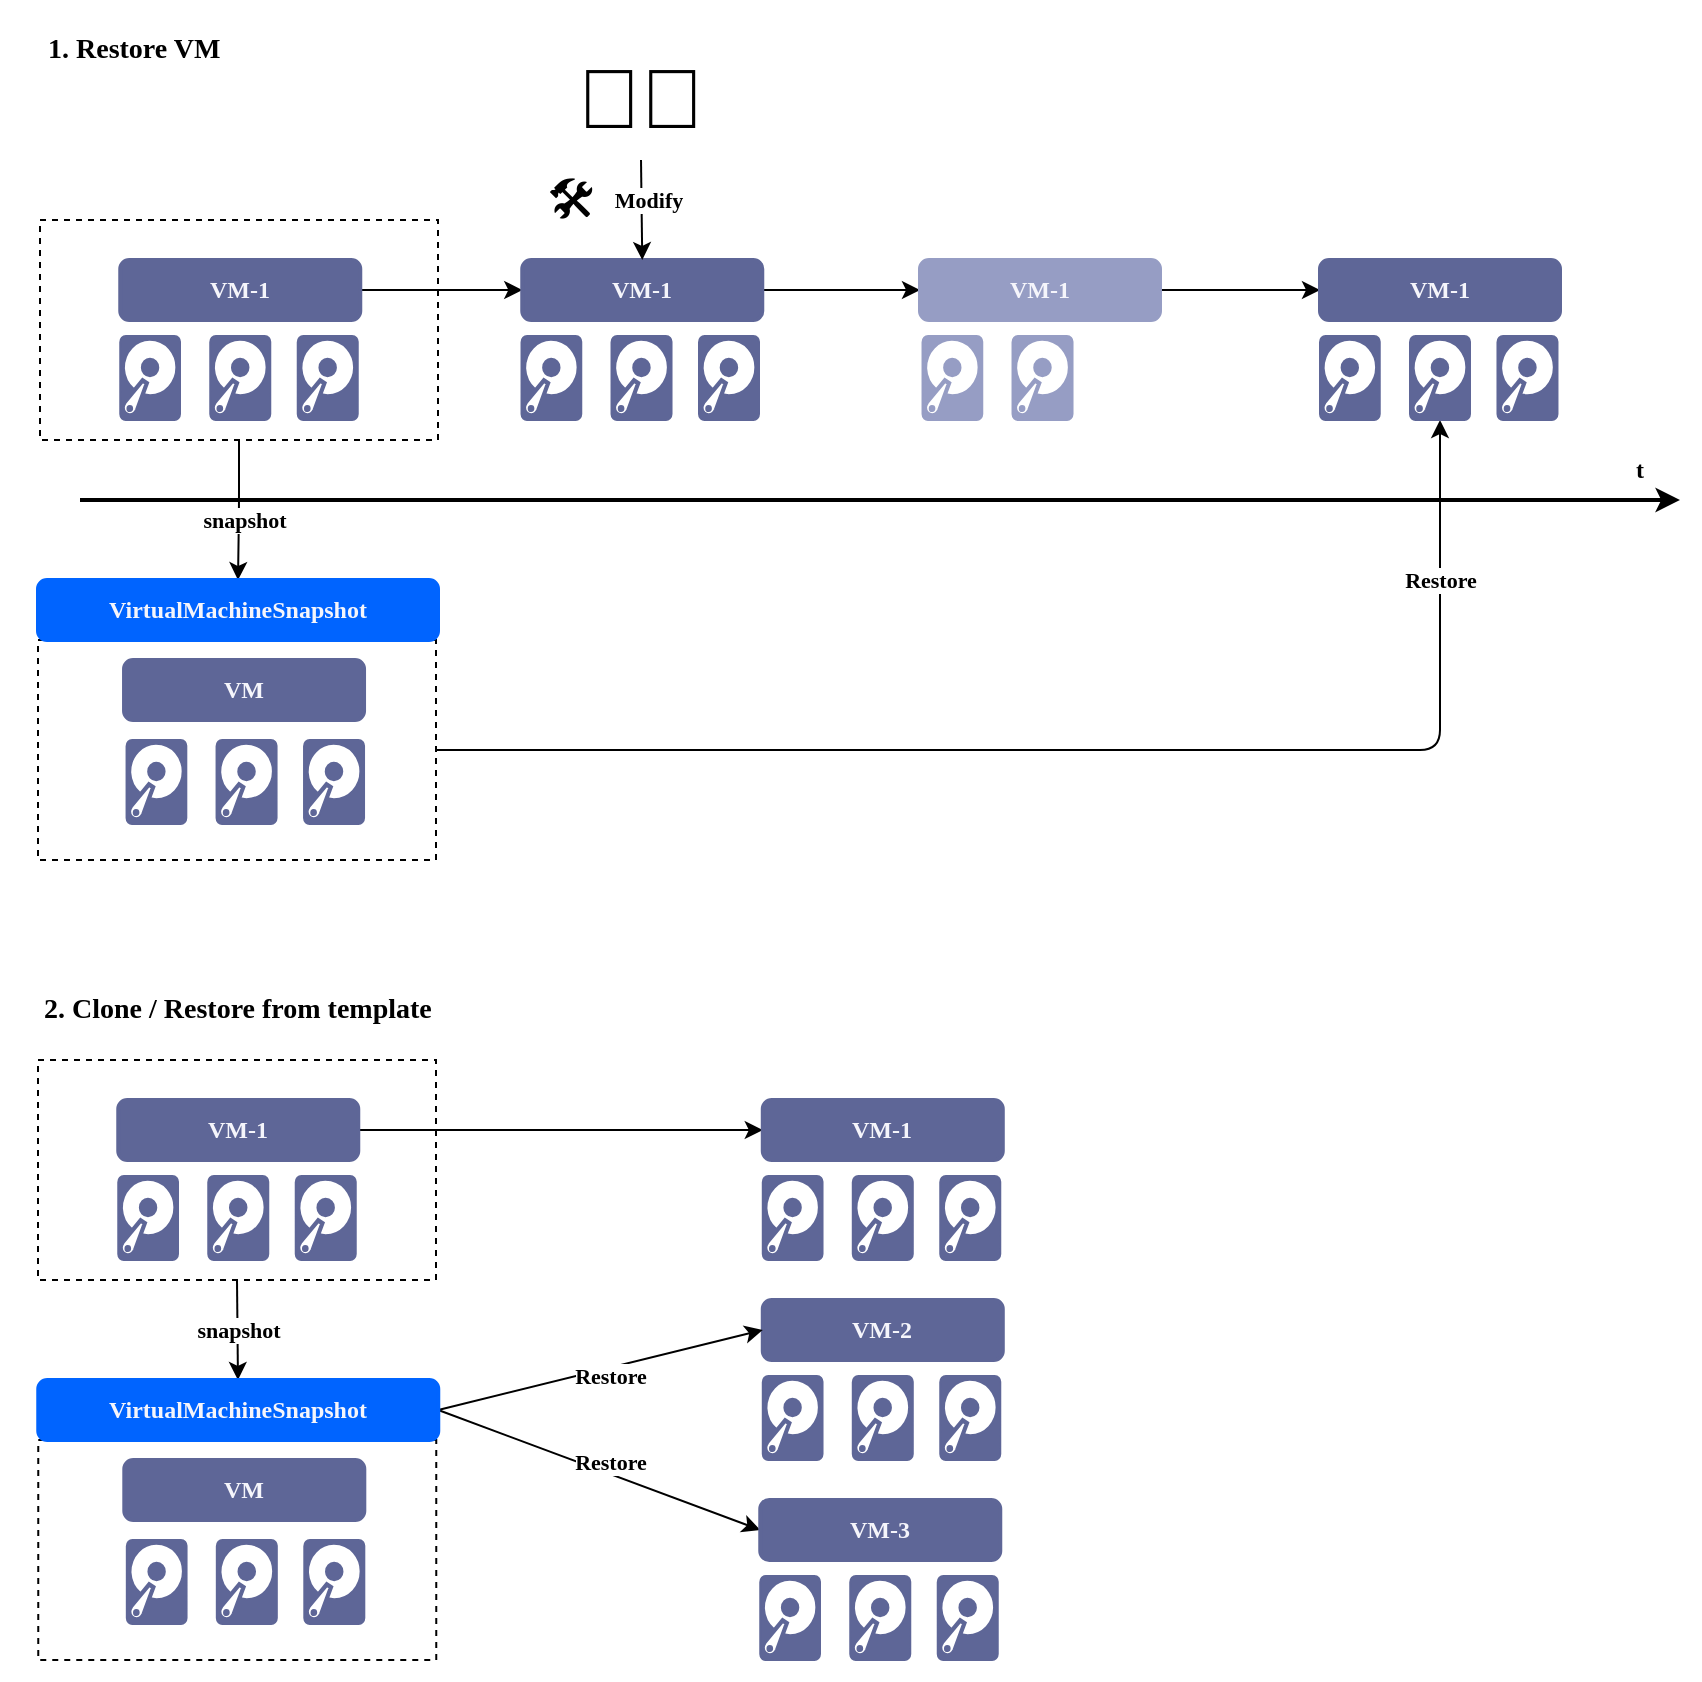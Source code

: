 <mxfile>
    <diagram id="6EXt89o7fHejoy0miyVt" name="Page-1">
        <mxGraphModel dx="1941" dy="951" grid="1" gridSize="10" guides="1" tooltips="1" connect="1" arrows="1" fold="1" page="1" pageScale="1" pageWidth="850" pageHeight="1100" math="0" shadow="0">
            <root>
                <mxCell id="0"/>
                <mxCell id="1" parent="0"/>
                <mxCell id="333" value="" style="rounded=0;whiteSpace=wrap;html=1;dashed=1;fontFamily=JetBrains Mono;fontSource=https%3A%2F%2Ffonts.googleapis.com%2Fcss%3Ffamily%3DJetBrains%2BMono;fontSize=14;strokeColor=none;" parent="1" vertex="1">
                    <mxGeometry x="-20" y="30" width="850" height="840" as="geometry"/>
                </mxCell>
                <mxCell id="260" style="edgeStyle=orthogonalEdgeStyle;html=1;exitX=0.5;exitY=1;exitDx=0;exitDy=0;entryX=0.5;entryY=0;entryDx=0;entryDy=0;strokeWidth=1;fontFamily=JetBrains Mono;fontSource=https%3A%2F%2Ffonts.googleapis.com%2Fcss%3Ffamily%3DJetBrains%2BMono;fontSize=24;" parent="1" source="259" target="183" edge="1">
                    <mxGeometry relative="1" as="geometry"/>
                </mxCell>
                <mxCell id="261" value="snapshot" style="edgeLabel;html=1;align=center;verticalAlign=middle;resizable=0;points=[];fontSize=11;fontFamily=JetBrains Mono;fontStyle=1" parent="260" vertex="1" connectable="0">
                    <mxGeometry x="-0.154" y="1" relative="1" as="geometry">
                        <mxPoint x="1" y="10" as="offset"/>
                    </mxGeometry>
                </mxCell>
                <mxCell id="259" value="" style="rounded=0;whiteSpace=wrap;html=1;fontFamily=JetBrains Mono;fontSource=https%3A%2F%2Ffonts.googleapis.com%2Fcss%3Ffamily%3DJetBrains%2BMono;dashed=1;fontStyle=1" parent="1" vertex="1">
                    <mxGeometry y="140" width="199" height="110" as="geometry"/>
                </mxCell>
                <mxCell id="210" style="edgeStyle=orthogonalEdgeStyle;html=1;exitX=1;exitY=0.5;exitDx=0;exitDy=0;fontFamily=JetBrains Mono;fontSource=https%3A%2F%2Ffonts.googleapis.com%2Fcss%3Ffamily%3DJetBrains%2BMono;fontStyle=1" parent="1" source="188" target="257" edge="1">
                    <mxGeometry relative="1" as="geometry">
                        <mxPoint x="700" y="270" as="targetPoint"/>
                    </mxGeometry>
                </mxCell>
                <mxCell id="212" value="Restore" style="edgeLabel;html=1;align=center;verticalAlign=middle;resizable=0;points=[];fontFamily=JetBrains Mono;fontStyle=1" parent="210" vertex="1" connectable="0">
                    <mxGeometry x="-0.191" relative="1" as="geometry">
                        <mxPoint x="232" y="-85" as="offset"/>
                    </mxGeometry>
                </mxCell>
                <mxCell id="188" value="" style="rounded=0;whiteSpace=wrap;html=1;fontFamily=JetBrains Mono;fontSource=https%3A%2F%2Ffonts.googleapis.com%2Fcss%3Ffamily%3DJetBrains%2BMono;dashed=1;fontStyle=1" parent="1" vertex="1">
                    <mxGeometry x="-1.0" y="350" width="199" height="110" as="geometry"/>
                </mxCell>
                <mxCell id="214" style="edgeStyle=none;html=1;exitX=1;exitY=0.5;exitDx=0;exitDy=0;fontFamily=JetBrains Mono;fontSource=https%3A%2F%2Ffonts.googleapis.com%2Fcss%3Ffamily%3DJetBrains%2BMono;fontStyle=1" parent="1" source="162" target="189" edge="1">
                    <mxGeometry relative="1" as="geometry"/>
                </mxCell>
                <mxCell id="162" value="VM-1" style="rounded=1;whiteSpace=wrap;html=1;strokeColor=#5e6697;strokeWidth=2;fontFamily=JetBrains Mono;fontSource=https%3A%2F%2Ffonts.googleapis.com%2Fcss%3Ffamily%3DJetBrains%2BMono;fontSize=12;fillColor=#5e6697;fontStyle=1;fontColor=#f5f5fb;" parent="1" vertex="1">
                    <mxGeometry x="40.13" y="160" width="120" height="30" as="geometry"/>
                </mxCell>
                <mxCell id="179" value="" style="endArrow=classic;html=1;fontStyle=1;strokeWidth=2;" parent="1" edge="1">
                    <mxGeometry width="50" height="50" relative="1" as="geometry">
                        <mxPoint x="20" y="280" as="sourcePoint"/>
                        <mxPoint x="820" y="280" as="targetPoint"/>
                    </mxGeometry>
                </mxCell>
                <mxCell id="182" value="t" style="text;html=1;strokeColor=none;fillColor=none;align=center;verticalAlign=middle;whiteSpace=wrap;rounded=0;fontFamily=JetBrains Mono;fontSource=https%3A%2F%2Ffonts.googleapis.com%2Fcss%3Ffamily%3DJetBrains%2BMono;fontStyle=1" parent="1" vertex="1">
                    <mxGeometry x="770" y="250" width="60" height="30" as="geometry"/>
                </mxCell>
                <mxCell id="183" value="VirtualMachineSnapshot" style="rounded=1;whiteSpace=wrap;html=1;strokeColor=#0064ff;strokeWidth=2;fontFamily=JetBrains Mono;fontSource=https%3A%2F%2Ffonts.googleapis.com%2Fcss%3Ffamily%3DJetBrains%2BMono;fontSize=12;fontColor=#f5f5fb;fillColor=#0064ff;fontStyle=1" parent="1" vertex="1">
                    <mxGeometry x="-1.0" y="320" width="200" height="30" as="geometry"/>
                </mxCell>
                <mxCell id="185" value="VM" style="rounded=1;whiteSpace=wrap;html=1;strokeColor=#5e6697;strokeWidth=2;fontFamily=JetBrains Mono;fontSource=https%3A%2F%2Ffonts.googleapis.com%2Fcss%3Ffamily%3DJetBrains%2BMono;fontSize=12;fontColor=#f5f5fb;fillColor=#5e6697;fontStyle=1" parent="1" vertex="1">
                    <mxGeometry x="42.02" y="360" width="120" height="30" as="geometry"/>
                </mxCell>
                <mxCell id="215" style="edgeStyle=none;html=1;exitX=1;exitY=0.5;exitDx=0;exitDy=0;entryX=0;entryY=0.5;entryDx=0;entryDy=0;fontFamily=JetBrains Mono;fontSource=https%3A%2F%2Ffonts.googleapis.com%2Fcss%3Ffamily%3DJetBrains%2BMono;fontStyle=1" parent="1" source="189" target="198" edge="1">
                    <mxGeometry relative="1" as="geometry"/>
                </mxCell>
                <mxCell id="189" value="VM-1" style="rounded=1;whiteSpace=wrap;html=1;strokeColor=#5e6697;strokeWidth=2;fontFamily=JetBrains Mono;fontSource=https%3A%2F%2Ffonts.googleapis.com%2Fcss%3Ffamily%3DJetBrains%2BMono;fontSize=12;fillColor=#5e6697;fontStyle=1;fontColor=#f5f5fb;" parent="1" vertex="1">
                    <mxGeometry x="241.13" y="160" width="120" height="30" as="geometry"/>
                </mxCell>
                <mxCell id="193" style="edgeStyle=none;html=1;entryX=0.5;entryY=0;entryDx=0;entryDy=0;fontFamily=JetBrains Mono;fontSource=https%3A%2F%2Ffonts.googleapis.com%2Fcss%3Ffamily%3DJetBrains%2BMono;fontStyle=1" parent="1" source="192" target="189" edge="1">
                    <mxGeometry relative="1" as="geometry"/>
                </mxCell>
                <mxCell id="196" value="Modify" style="edgeLabel;html=1;align=center;verticalAlign=middle;resizable=0;points=[];fontFamily=JetBrains Mono;fontStyle=1" parent="193" vertex="1" connectable="0">
                    <mxGeometry x="-0.209" y="3" relative="1" as="geometry">
                        <mxPoint as="offset"/>
                    </mxGeometry>
                </mxCell>
                <mxCell id="192" value="&lt;font style=&quot;font-size: 42px;&quot;&gt;🧑‍💻&lt;/font&gt;" style="text;html=1;align=center;verticalAlign=middle;resizable=0;points=[];autosize=1;strokeColor=none;fillColor=none;fontStyle=1" parent="1" vertex="1">
                    <mxGeometry x="260.13" y="50" width="80" height="60" as="geometry"/>
                </mxCell>
                <mxCell id="216" style="edgeStyle=none;html=1;exitX=1;exitY=0.5;exitDx=0;exitDy=0;entryX=0;entryY=0.5;entryDx=0;entryDy=0;fontFamily=JetBrains Mono;fontSource=https%3A%2F%2Ffonts.googleapis.com%2Fcss%3Ffamily%3DJetBrains%2BMono;fontStyle=1" parent="1" source="198" target="206" edge="1">
                    <mxGeometry relative="1" as="geometry"/>
                </mxCell>
                <mxCell id="198" value="VM-1" style="rounded=1;whiteSpace=wrap;html=1;strokeColor=#969dc4;strokeWidth=2;fontFamily=JetBrains Mono;fontSource=https%3A%2F%2Ffonts.googleapis.com%2Fcss%3Ffamily%3DJetBrains%2BMono;fontSize=12;fillColor=#969dc4;fontStyle=1;fontColor=#f5f5fb;" parent="1" vertex="1">
                    <mxGeometry x="440" y="160" width="120" height="30" as="geometry"/>
                </mxCell>
                <mxCell id="206" value="VM-1" style="rounded=1;whiteSpace=wrap;html=1;strokeColor=#5e6697;strokeWidth=2;fontFamily=JetBrains Mono;fontSource=https%3A%2F%2Ffonts.googleapis.com%2Fcss%3Ffamily%3DJetBrains%2BMono;fontSize=12;fontColor=#f5f5fb;fillColor=#5e6697;fontStyle=1" parent="1" vertex="1">
                    <mxGeometry x="640" y="160" width="120" height="30" as="geometry"/>
                </mxCell>
                <mxCell id="242" value="🛠️" style="text;html=1;align=center;verticalAlign=middle;resizable=0;points=[];autosize=1;strokeColor=none;fillColor=none;fontFamily=JetBrains Mono;fontSize=24;" parent="1" vertex="1">
                    <mxGeometry x="240" y="110" width="50" height="40" as="geometry"/>
                </mxCell>
                <mxCell id="244" value="" style="sketch=0;pointerEvents=1;shadow=0;dashed=0;html=1;strokeColor=#5e6697;fillColor=#5e6697;labelPosition=center;verticalLabelPosition=bottom;verticalAlign=top;outlineConnect=0;align=center;shape=mxgraph.office.devices.hard_disk;fontFamily=JetBrains Mono;fontSource=https%3A%2F%2Ffonts.googleapis.com%2Fcss%3Ffamily%3DJetBrains%2BMono;fontSize=24;fontColor=#f5f5fb;" parent="1" vertex="1">
                    <mxGeometry x="40.13" y="198" width="29.87" height="42" as="geometry"/>
                </mxCell>
                <mxCell id="245" value="" style="sketch=0;pointerEvents=1;shadow=0;dashed=0;html=1;strokeColor=#5e6697;fillColor=#5e6697;labelPosition=center;verticalLabelPosition=bottom;verticalAlign=top;outlineConnect=0;align=center;shape=mxgraph.office.devices.hard_disk;fontFamily=JetBrains Mono;fontSource=https%3A%2F%2Ffonts.googleapis.com%2Fcss%3Ffamily%3DJetBrains%2BMono;fontSize=24;fontColor=#f5f5fb;" parent="1" vertex="1">
                    <mxGeometry x="85.13" y="198" width="30" height="42" as="geometry"/>
                </mxCell>
                <mxCell id="246" value="" style="sketch=0;pointerEvents=1;shadow=0;dashed=0;html=1;strokeColor=#5e6697;fillColor=#5e6697;labelPosition=center;verticalLabelPosition=bottom;verticalAlign=top;outlineConnect=0;align=center;shape=mxgraph.office.devices.hard_disk;fontFamily=JetBrains Mono;fontSource=https%3A%2F%2Ffonts.googleapis.com%2Fcss%3Ffamily%3DJetBrains%2BMono;fontSize=24;fontColor=#f5f5fb;" parent="1" vertex="1">
                    <mxGeometry x="128.87" y="198" width="30" height="42" as="geometry"/>
                </mxCell>
                <mxCell id="247" value="" style="sketch=0;pointerEvents=1;shadow=0;dashed=0;html=1;strokeColor=#5e6697;fillColor=#5e6697;labelPosition=center;verticalLabelPosition=bottom;verticalAlign=top;outlineConnect=0;align=center;shape=mxgraph.office.devices.hard_disk;fontFamily=JetBrains Mono;fontSource=https%3A%2F%2Ffonts.googleapis.com%2Fcss%3Ffamily%3DJetBrains%2BMono;fontSize=24;fontColor=#f5f5fb;" parent="1" vertex="1">
                    <mxGeometry x="240.76" y="198" width="29.87" height="42" as="geometry"/>
                </mxCell>
                <mxCell id="248" value="" style="sketch=0;pointerEvents=1;shadow=0;dashed=0;html=1;strokeColor=#5e6697;fillColor=#5e6697;labelPosition=center;verticalLabelPosition=bottom;verticalAlign=top;outlineConnect=0;align=center;shape=mxgraph.office.devices.hard_disk;fontFamily=JetBrains Mono;fontSource=https%3A%2F%2Ffonts.googleapis.com%2Fcss%3Ffamily%3DJetBrains%2BMono;fontSize=24;fontColor=#f5f5fb;" parent="1" vertex="1">
                    <mxGeometry x="285.76" y="198" width="30" height="42" as="geometry"/>
                </mxCell>
                <mxCell id="249" value="" style="sketch=0;pointerEvents=1;shadow=0;dashed=0;html=1;strokeColor=#5e6697;fillColor=#5e6697;labelPosition=center;verticalLabelPosition=bottom;verticalAlign=top;outlineConnect=0;align=center;shape=mxgraph.office.devices.hard_disk;fontFamily=JetBrains Mono;fontSource=https%3A%2F%2Ffonts.googleapis.com%2Fcss%3Ffamily%3DJetBrains%2BMono;fontSize=24;fontColor=#f5f5fb;" parent="1" vertex="1">
                    <mxGeometry x="329.5" y="198" width="30" height="42" as="geometry"/>
                </mxCell>
                <mxCell id="250" value="" style="sketch=0;pointerEvents=1;shadow=0;dashed=0;html=1;strokeColor=#5e6697;fillColor=#5e6697;labelPosition=center;verticalLabelPosition=bottom;verticalAlign=top;outlineConnect=0;align=center;shape=mxgraph.office.devices.hard_disk;fontFamily=JetBrains Mono;fontSource=https%3A%2F%2Ffonts.googleapis.com%2Fcss%3Ffamily%3DJetBrains%2BMono;fontSize=24;fontColor=#f5f5fb;" parent="1" vertex="1">
                    <mxGeometry x="43.28" y="400" width="29.87" height="42" as="geometry"/>
                </mxCell>
                <mxCell id="251" value="" style="sketch=0;pointerEvents=1;shadow=0;dashed=0;html=1;strokeColor=#5e6697;fillColor=#5e6697;labelPosition=center;verticalLabelPosition=bottom;verticalAlign=top;outlineConnect=0;align=center;shape=mxgraph.office.devices.hard_disk;fontFamily=JetBrains Mono;fontSource=https%3A%2F%2Ffonts.googleapis.com%2Fcss%3Ffamily%3DJetBrains%2BMono;fontSize=24;fontColor=#f5f5fb;" parent="1" vertex="1">
                    <mxGeometry x="88.28" y="400" width="30" height="42" as="geometry"/>
                </mxCell>
                <mxCell id="252" value="" style="sketch=0;pointerEvents=1;shadow=0;dashed=0;html=1;strokeColor=#5e6697;fillColor=#5e6697;labelPosition=center;verticalLabelPosition=bottom;verticalAlign=top;outlineConnect=0;align=center;shape=mxgraph.office.devices.hard_disk;fontFamily=JetBrains Mono;fontSource=https%3A%2F%2Ffonts.googleapis.com%2Fcss%3Ffamily%3DJetBrains%2BMono;fontSize=24;fontColor=#f5f5fb;" parent="1" vertex="1">
                    <mxGeometry x="132.02" y="400" width="30" height="42" as="geometry"/>
                </mxCell>
                <mxCell id="253" value="" style="sketch=0;pointerEvents=1;shadow=0;dashed=0;html=1;strokeColor=#969dc4;fillColor=#969dc4;labelPosition=center;verticalLabelPosition=bottom;verticalAlign=top;outlineConnect=0;align=center;shape=mxgraph.office.devices.hard_disk;fontFamily=JetBrains Mono;fontSource=https%3A%2F%2Ffonts.googleapis.com%2Fcss%3Ffamily%3DJetBrains%2BMono;fontSize=24;fontColor=#f5f5fb;" parent="1" vertex="1">
                    <mxGeometry x="441.26" y="198" width="29.87" height="42" as="geometry"/>
                </mxCell>
                <mxCell id="254" value="" style="sketch=0;pointerEvents=1;shadow=0;dashed=0;html=1;strokeColor=#969dc4;fillColor=#969dc4;labelPosition=center;verticalLabelPosition=bottom;verticalAlign=top;outlineConnect=0;align=center;shape=mxgraph.office.devices.hard_disk;fontFamily=JetBrains Mono;fontSource=https%3A%2F%2Ffonts.googleapis.com%2Fcss%3Ffamily%3DJetBrains%2BMono;fontSize=24;fontColor=#f5f5fb;" parent="1" vertex="1">
                    <mxGeometry x="486.26" y="198" width="30" height="42" as="geometry"/>
                </mxCell>
                <mxCell id="256" value="" style="sketch=0;pointerEvents=1;shadow=0;dashed=0;html=1;strokeColor=#5e6697;fillColor=#5e6697;labelPosition=center;verticalLabelPosition=bottom;verticalAlign=top;outlineConnect=0;align=center;shape=mxgraph.office.devices.hard_disk;fontFamily=JetBrains Mono;fontSource=https%3A%2F%2Ffonts.googleapis.com%2Fcss%3Ffamily%3DJetBrains%2BMono;fontSize=24;fontColor=#f5f5fb;" parent="1" vertex="1">
                    <mxGeometry x="640" y="198" width="29.87" height="42" as="geometry"/>
                </mxCell>
                <mxCell id="257" value="" style="sketch=0;pointerEvents=1;shadow=0;dashed=0;html=1;strokeColor=#5e6697;fillColor=#5e6697;labelPosition=center;verticalLabelPosition=bottom;verticalAlign=top;outlineConnect=0;align=center;shape=mxgraph.office.devices.hard_disk;fontFamily=JetBrains Mono;fontSource=https%3A%2F%2Ffonts.googleapis.com%2Fcss%3Ffamily%3DJetBrains%2BMono;fontSize=24;fontColor=#f5f5fb;" parent="1" vertex="1">
                    <mxGeometry x="685" y="198" width="30" height="42" as="geometry"/>
                </mxCell>
                <mxCell id="258" value="" style="sketch=0;pointerEvents=1;shadow=0;dashed=0;html=1;strokeColor=#5e6697;fillColor=#5e6697;labelPosition=center;verticalLabelPosition=bottom;verticalAlign=top;outlineConnect=0;align=center;shape=mxgraph.office.devices.hard_disk;fontFamily=JetBrains Mono;fontSource=https%3A%2F%2Ffonts.googleapis.com%2Fcss%3Ffamily%3DJetBrains%2BMono;fontSize=24;fontColor=#f5f5fb;" parent="1" vertex="1">
                    <mxGeometry x="728.74" y="198" width="30" height="42" as="geometry"/>
                </mxCell>
                <mxCell id="316" value="snapshot" style="edgeStyle=none;html=1;exitX=0.5;exitY=1;exitDx=0;exitDy=0;strokeWidth=1;fontFamily=JetBrains Mono;fontSource=https%3A%2F%2Ffonts.googleapis.com%2Fcss%3Ffamily%3DJetBrains%2BMono;fontSize=11;fontStyle=1" parent="1" source="265" target="311" edge="1">
                    <mxGeometry relative="1" as="geometry"/>
                </mxCell>
                <mxCell id="265" value="" style="rounded=0;whiteSpace=wrap;html=1;fontFamily=JetBrains Mono;fontSource=https%3A%2F%2Ffonts.googleapis.com%2Fcss%3Ffamily%3DJetBrains%2BMono;dashed=1;fontStyle=1" parent="1" vertex="1">
                    <mxGeometry x="-1" y="560" width="199" height="110" as="geometry"/>
                </mxCell>
                <mxCell id="307" style="html=1;entryX=0;entryY=0.5;entryDx=0;entryDy=0;strokeWidth=1;fontFamily=JetBrains Mono;fontSource=https%3A%2F%2Ffonts.googleapis.com%2Fcss%3Ffamily%3DJetBrains%2BMono;fontSize=11;exitX=1;exitY=0.5;exitDx=0;exitDy=0;" parent="1" source="311" target="302" edge="1">
                    <mxGeometry relative="1" as="geometry">
                        <mxPoint x="358.5" y="755" as="sourcePoint"/>
                    </mxGeometry>
                </mxCell>
                <mxCell id="309" value="Restore" style="edgeLabel;html=1;align=center;verticalAlign=middle;resizable=0;points=[];fontSize=11;fontFamily=JetBrains Mono;fontStyle=1" parent="307" vertex="1" connectable="0">
                    <mxGeometry x="-0.078" y="-3" relative="1" as="geometry">
                        <mxPoint x="13" y="-5" as="offset"/>
                    </mxGeometry>
                </mxCell>
                <mxCell id="269" style="edgeStyle=none;html=1;exitX=1;exitY=0.5;exitDx=0;exitDy=0;fontFamily=JetBrains Mono;fontSource=https%3A%2F%2Ffonts.googleapis.com%2Fcss%3Ffamily%3DJetBrains%2BMono;fontStyle=1;entryX=0;entryY=0.5;entryDx=0;entryDy=0;" parent="1" source="270" target="282" edge="1">
                    <mxGeometry relative="1" as="geometry">
                        <mxPoint x="240.13" y="595" as="targetPoint"/>
                    </mxGeometry>
                </mxCell>
                <mxCell id="270" value="VM-1" style="rounded=1;whiteSpace=wrap;html=1;strokeColor=#5e6697;strokeWidth=2;fontFamily=JetBrains Mono;fontSource=https%3A%2F%2Ffonts.googleapis.com%2Fcss%3Ffamily%3DJetBrains%2BMono;fontSize=12;fillColor=#5e6697;fontStyle=1;fontColor=#f5f5fb;" parent="1" vertex="1">
                    <mxGeometry x="39.13" y="580" width="120" height="30" as="geometry"/>
                </mxCell>
                <mxCell id="282" value="VM-1" style="rounded=1;whiteSpace=wrap;html=1;strokeColor=#5e6697;strokeWidth=2;fontFamily=JetBrains Mono;fontSource=https%3A%2F%2Ffonts.googleapis.com%2Fcss%3Ffamily%3DJetBrains%2BMono;fontSize=12;fontColor=#f5f5fb;fillColor=#5e6697;fontStyle=1" parent="1" vertex="1">
                    <mxGeometry x="361.39" y="580" width="120" height="30" as="geometry"/>
                </mxCell>
                <mxCell id="284" value="" style="sketch=0;pointerEvents=1;shadow=0;dashed=0;html=1;strokeColor=#5e6697;fillColor=#5e6697;labelPosition=center;verticalLabelPosition=bottom;verticalAlign=top;outlineConnect=0;align=center;shape=mxgraph.office.devices.hard_disk;fontFamily=JetBrains Mono;fontSource=https%3A%2F%2Ffonts.googleapis.com%2Fcss%3Ffamily%3DJetBrains%2BMono;fontSize=24;fontColor=#f5f5fb;" parent="1" vertex="1">
                    <mxGeometry x="39.13" y="618" width="29.87" height="42" as="geometry"/>
                </mxCell>
                <mxCell id="285" value="" style="sketch=0;pointerEvents=1;shadow=0;dashed=0;html=1;strokeColor=#5e6697;fillColor=#5e6697;labelPosition=center;verticalLabelPosition=bottom;verticalAlign=top;outlineConnect=0;align=center;shape=mxgraph.office.devices.hard_disk;fontFamily=JetBrains Mono;fontSource=https%3A%2F%2Ffonts.googleapis.com%2Fcss%3Ffamily%3DJetBrains%2BMono;fontSize=24;fontColor=#f5f5fb;" parent="1" vertex="1">
                    <mxGeometry x="84.13" y="618" width="30" height="42" as="geometry"/>
                </mxCell>
                <mxCell id="286" value="" style="sketch=0;pointerEvents=1;shadow=0;dashed=0;html=1;strokeColor=#5e6697;fillColor=#5e6697;labelPosition=center;verticalLabelPosition=bottom;verticalAlign=top;outlineConnect=0;align=center;shape=mxgraph.office.devices.hard_disk;fontFamily=JetBrains Mono;fontSource=https%3A%2F%2Ffonts.googleapis.com%2Fcss%3Ffamily%3DJetBrains%2BMono;fontSize=24;fontColor=#f5f5fb;" parent="1" vertex="1">
                    <mxGeometry x="127.87" y="618" width="30" height="42" as="geometry"/>
                </mxCell>
                <mxCell id="295" value="" style="sketch=0;pointerEvents=1;shadow=0;dashed=0;html=1;strokeColor=#5e6697;fillColor=#5e6697;labelPosition=center;verticalLabelPosition=bottom;verticalAlign=top;outlineConnect=0;align=center;shape=mxgraph.office.devices.hard_disk;fontFamily=JetBrains Mono;fontSource=https%3A%2F%2Ffonts.googleapis.com%2Fcss%3Ffamily%3DJetBrains%2BMono;fontSize=24;fontColor=#f5f5fb;" parent="1" vertex="1">
                    <mxGeometry x="361.39" y="618" width="29.87" height="42" as="geometry"/>
                </mxCell>
                <mxCell id="296" value="" style="sketch=0;pointerEvents=1;shadow=0;dashed=0;html=1;strokeColor=#5e6697;fillColor=#5e6697;labelPosition=center;verticalLabelPosition=bottom;verticalAlign=top;outlineConnect=0;align=center;shape=mxgraph.office.devices.hard_disk;fontFamily=JetBrains Mono;fontSource=https%3A%2F%2Ffonts.googleapis.com%2Fcss%3Ffamily%3DJetBrains%2BMono;fontSize=24;fontColor=#f5f5fb;" parent="1" vertex="1">
                    <mxGeometry x="406.39" y="618" width="30" height="42" as="geometry"/>
                </mxCell>
                <mxCell id="297" value="" style="sketch=0;pointerEvents=1;shadow=0;dashed=0;html=1;strokeColor=#5e6697;fillColor=#5e6697;labelPosition=center;verticalLabelPosition=bottom;verticalAlign=top;outlineConnect=0;align=center;shape=mxgraph.office.devices.hard_disk;fontFamily=JetBrains Mono;fontSource=https%3A%2F%2Ffonts.googleapis.com%2Fcss%3Ffamily%3DJetBrains%2BMono;fontSize=24;fontColor=#f5f5fb;" parent="1" vertex="1">
                    <mxGeometry x="450.13" y="618" width="30" height="42" as="geometry"/>
                </mxCell>
                <mxCell id="298" value="VM-2" style="rounded=1;whiteSpace=wrap;html=1;strokeColor=#5e6697;strokeWidth=2;fontFamily=JetBrains Mono;fontSource=https%3A%2F%2Ffonts.googleapis.com%2Fcss%3Ffamily%3DJetBrains%2BMono;fontSize=12;fontColor=#f5f5fb;fillColor=#5e6697;fontStyle=1" parent="1" vertex="1">
                    <mxGeometry x="361.39" y="680" width="120" height="30" as="geometry"/>
                </mxCell>
                <mxCell id="299" value="" style="sketch=0;pointerEvents=1;shadow=0;dashed=0;html=1;strokeColor=#5e6697;fillColor=#5e6697;labelPosition=center;verticalLabelPosition=bottom;verticalAlign=top;outlineConnect=0;align=center;shape=mxgraph.office.devices.hard_disk;fontFamily=JetBrains Mono;fontSource=https%3A%2F%2Ffonts.googleapis.com%2Fcss%3Ffamily%3DJetBrains%2BMono;fontSize=24;fontColor=#f5f5fb;" parent="1" vertex="1">
                    <mxGeometry x="361.39" y="718" width="29.87" height="42" as="geometry"/>
                </mxCell>
                <mxCell id="300" value="" style="sketch=0;pointerEvents=1;shadow=0;dashed=0;html=1;strokeColor=#5e6697;fillColor=#5e6697;labelPosition=center;verticalLabelPosition=bottom;verticalAlign=top;outlineConnect=0;align=center;shape=mxgraph.office.devices.hard_disk;fontFamily=JetBrains Mono;fontSource=https%3A%2F%2Ffonts.googleapis.com%2Fcss%3Ffamily%3DJetBrains%2BMono;fontSize=24;fontColor=#f5f5fb;" parent="1" vertex="1">
                    <mxGeometry x="406.39" y="718" width="30" height="42" as="geometry"/>
                </mxCell>
                <mxCell id="301" value="" style="sketch=0;pointerEvents=1;shadow=0;dashed=0;html=1;strokeColor=#5e6697;fillColor=#5e6697;labelPosition=center;verticalLabelPosition=bottom;verticalAlign=top;outlineConnect=0;align=center;shape=mxgraph.office.devices.hard_disk;fontFamily=JetBrains Mono;fontSource=https%3A%2F%2Ffonts.googleapis.com%2Fcss%3Ffamily%3DJetBrains%2BMono;fontSize=24;fontColor=#f5f5fb;" parent="1" vertex="1">
                    <mxGeometry x="450.13" y="718" width="30" height="42" as="geometry"/>
                </mxCell>
                <mxCell id="302" value="VM-3" style="rounded=1;whiteSpace=wrap;html=1;strokeColor=#5e6697;strokeWidth=2;fontFamily=JetBrains Mono;fontSource=https%3A%2F%2Ffonts.googleapis.com%2Fcss%3Ffamily%3DJetBrains%2BMono;fontSize=12;fontColor=#f5f5fb;fillColor=#5e6697;fontStyle=1" parent="1" vertex="1">
                    <mxGeometry x="360.13" y="780" width="120" height="30" as="geometry"/>
                </mxCell>
                <mxCell id="303" value="" style="sketch=0;pointerEvents=1;shadow=0;dashed=0;html=1;strokeColor=#5e6697;fillColor=#5e6697;labelPosition=center;verticalLabelPosition=bottom;verticalAlign=top;outlineConnect=0;align=center;shape=mxgraph.office.devices.hard_disk;fontFamily=JetBrains Mono;fontSource=https%3A%2F%2Ffonts.googleapis.com%2Fcss%3Ffamily%3DJetBrains%2BMono;fontSize=24;fontColor=#f5f5fb;" parent="1" vertex="1">
                    <mxGeometry x="360.13" y="818" width="29.87" height="42" as="geometry"/>
                </mxCell>
                <mxCell id="304" value="" style="sketch=0;pointerEvents=1;shadow=0;dashed=0;html=1;strokeColor=#5e6697;fillColor=#5e6697;labelPosition=center;verticalLabelPosition=bottom;verticalAlign=top;outlineConnect=0;align=center;shape=mxgraph.office.devices.hard_disk;fontFamily=JetBrains Mono;fontSource=https%3A%2F%2Ffonts.googleapis.com%2Fcss%3Ffamily%3DJetBrains%2BMono;fontSize=24;fontColor=#f5f5fb;" parent="1" vertex="1">
                    <mxGeometry x="405.13" y="818" width="30" height="42" as="geometry"/>
                </mxCell>
                <mxCell id="305" value="" style="sketch=0;pointerEvents=1;shadow=0;dashed=0;html=1;strokeColor=#5e6697;fillColor=#5e6697;labelPosition=center;verticalLabelPosition=bottom;verticalAlign=top;outlineConnect=0;align=center;shape=mxgraph.office.devices.hard_disk;fontFamily=JetBrains Mono;fontSource=https%3A%2F%2Ffonts.googleapis.com%2Fcss%3Ffamily%3DJetBrains%2BMono;fontSize=24;fontColor=#f5f5fb;" parent="1" vertex="1">
                    <mxGeometry x="448.87" y="818" width="30" height="42" as="geometry"/>
                </mxCell>
                <mxCell id="310" value="" style="rounded=0;whiteSpace=wrap;html=1;fontFamily=JetBrains Mono;fontSource=https%3A%2F%2Ffonts.googleapis.com%2Fcss%3Ffamily%3DJetBrains%2BMono;dashed=1;fontStyle=1" parent="1" vertex="1">
                    <mxGeometry x="-0.87" y="750" width="199" height="110" as="geometry"/>
                </mxCell>
                <mxCell id="317" style="edgeStyle=none;html=1;exitX=1;exitY=0.5;exitDx=0;exitDy=0;entryX=0;entryY=0.5;entryDx=0;entryDy=0;strokeWidth=1;fontFamily=JetBrains Mono;fontSource=https%3A%2F%2Ffonts.googleapis.com%2Fcss%3Ffamily%3DJetBrains%2BMono;fontSize=11;" parent="1" source="311" target="298" edge="1">
                    <mxGeometry relative="1" as="geometry"/>
                </mxCell>
                <mxCell id="318" value="Restore" style="edgeLabel;html=1;align=center;verticalAlign=middle;resizable=0;points=[];fontSize=11;fontFamily=JetBrains Mono;fontStyle=1" parent="317" vertex="1" connectable="0">
                    <mxGeometry x="-0.128" relative="1" as="geometry">
                        <mxPoint x="15" as="offset"/>
                    </mxGeometry>
                </mxCell>
                <mxCell id="311" value="VirtualMachineSnapshot" style="rounded=1;whiteSpace=wrap;html=1;strokeColor=#0064ff;strokeWidth=2;fontFamily=JetBrains Mono;fontSource=https%3A%2F%2Ffonts.googleapis.com%2Fcss%3Ffamily%3DJetBrains%2BMono;fontSize=12;fontColor=#f5f5fb;fillColor=#0064ff;fontStyle=1" parent="1" vertex="1">
                    <mxGeometry x="-0.87" y="720" width="200" height="30" as="geometry"/>
                </mxCell>
                <mxCell id="312" value="VM" style="rounded=1;whiteSpace=wrap;html=1;strokeColor=#5e6697;strokeWidth=2;fontFamily=JetBrains Mono;fontSource=https%3A%2F%2Ffonts.googleapis.com%2Fcss%3Ffamily%3DJetBrains%2BMono;fontSize=12;fontColor=#f5f5fb;fillColor=#5e6697;fontStyle=1" parent="1" vertex="1">
                    <mxGeometry x="42.15" y="760" width="120" height="30" as="geometry"/>
                </mxCell>
                <mxCell id="313" value="" style="sketch=0;pointerEvents=1;shadow=0;dashed=0;html=1;strokeColor=#5e6697;fillColor=#5e6697;labelPosition=center;verticalLabelPosition=bottom;verticalAlign=top;outlineConnect=0;align=center;shape=mxgraph.office.devices.hard_disk;fontFamily=JetBrains Mono;fontSource=https%3A%2F%2Ffonts.googleapis.com%2Fcss%3Ffamily%3DJetBrains%2BMono;fontSize=24;fontColor=#f5f5fb;" parent="1" vertex="1">
                    <mxGeometry x="43.41" y="800" width="29.87" height="42" as="geometry"/>
                </mxCell>
                <mxCell id="314" value="" style="sketch=0;pointerEvents=1;shadow=0;dashed=0;html=1;strokeColor=#5e6697;fillColor=#5e6697;labelPosition=center;verticalLabelPosition=bottom;verticalAlign=top;outlineConnect=0;align=center;shape=mxgraph.office.devices.hard_disk;fontFamily=JetBrains Mono;fontSource=https%3A%2F%2Ffonts.googleapis.com%2Fcss%3Ffamily%3DJetBrains%2BMono;fontSize=24;fontColor=#f5f5fb;" parent="1" vertex="1">
                    <mxGeometry x="88.41" y="800" width="30" height="42" as="geometry"/>
                </mxCell>
                <mxCell id="315" value="" style="sketch=0;pointerEvents=1;shadow=0;dashed=0;html=1;strokeColor=#5e6697;fillColor=#5e6697;labelPosition=center;verticalLabelPosition=bottom;verticalAlign=top;outlineConnect=0;align=center;shape=mxgraph.office.devices.hard_disk;fontFamily=JetBrains Mono;fontSource=https%3A%2F%2Ffonts.googleapis.com%2Fcss%3Ffamily%3DJetBrains%2BMono;fontSize=24;fontColor=#f5f5fb;" parent="1" vertex="1">
                    <mxGeometry x="132.15" y="800" width="30" height="42" as="geometry"/>
                </mxCell>
                <mxCell id="325" value="1. Restore VM" style="text;html=1;align=left;verticalAlign=middle;resizable=0;points=[];autosize=1;strokeColor=none;fillColor=none;fontSize=14;fontFamily=JetBrains Mono;fontStyle=1" parent="1" vertex="1">
                    <mxGeometry x="2.15" y="40" width="130" height="30" as="geometry"/>
                </mxCell>
                <mxCell id="332" value="2. Clone / Restore from template" style="text;html=1;align=left;verticalAlign=middle;resizable=0;points=[];autosize=1;strokeColor=none;fillColor=none;fontSize=14;fontFamily=JetBrains Mono;fontStyle=1" parent="1" vertex="1">
                    <mxGeometry y="520" width="290" height="30" as="geometry"/>
                </mxCell>
            </root>
        </mxGraphModel>
    </diagram>
</mxfile>

